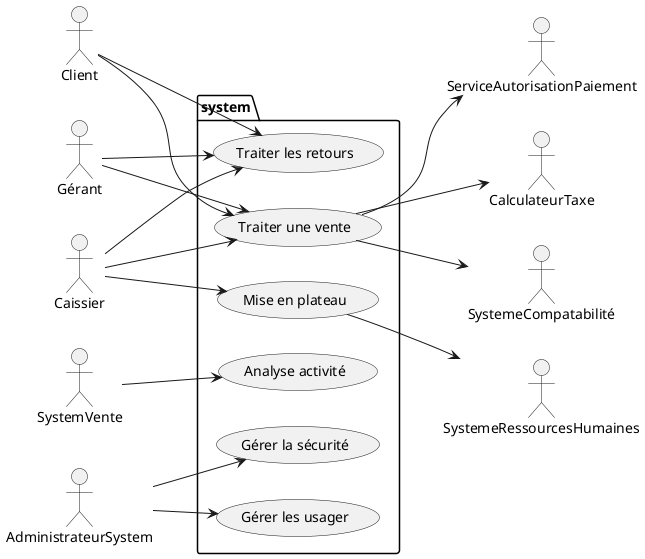 @startuml DCU
left to right direction
package system {
 usecase "Traiter une vente" as V
 usecase "Traiter les retours" as R
 usecase "Mise en plateau" as MP
 usecase "Analyse activité" as A
 usecase "Gérer la sécurité" as S
 usecase "Gérer les usager" as U
}
Client --> V
Client --> R
Caissier --> V
Caissier --> R
Caissier --> MP
Gérant --> V
Gérant --> R
SystemVente --> A
AdministrateurSystem --> S
AdministrateurSystem --> U

V --> ServiceAutorisationPaiement
V --> CalculateurTaxe
V --> SystemeCompatabilité
MP --> SystemeRessourcesHumaines
@enduml

<!-- ----------------------------------->
@startuml MDD
title MDD avec catégorie de classe
top to bottom direction

class Caissier <<Role>> {
  identifiant: integer
  motDePasse:string
}

class Caisse <<Equipement, objet physique>> {
  tirroirCaisseFermer:Bool
}
class Plateau <<Objet physique>> {
  identifiant: int
}

class MiseEnPlateau <<Transaction>> {
  dateArrive: Datetime
  dateDepart: Datetime
  montant: float
} 

Caissier -- "*" MiseEnPlateau : effectue
MiseEnPlateau -- Plateau: est fait dans un
MiseEnPlateau -- Caisse: est réalisé sur un 

@enduml

<!-- ----------------------------------->

@startuml DSS
title: Miser en plateau
skinparam style strictuml
Actor ":Caissier" as C
Participant ":Systeme" as S

C -> S: demarrerMiseEnPlateau()
C <-- S: formulaire [demande identifiant et mdp]

C -> S: authentifier(identifiant:string, mdp:string)
C <-- S: ouvrir tiroir caisse, demande de poser plateau

C -> S: poserPlateau(identifiant: string)
C <-- S: Formulaire demande montant

C -> S: crediterPlateau(montant:float)
C <-- S: demander de fermer le tiroir caisse

C -> S: fermerTiroirCaisse()
C <-- S: option menu principal ?


@enduml

<!-- ----------------------------------->

@startuml RDCU-demarrerMiseEnPlateau
skinparam style strictuml
Participant "c:Caisse" as C

note right of C: Controleur de facade de type équipement
 -> C: demarrerMiseEnPlateau()
 
 
@enduml

<!-- ----------------------------------->

@startuml RDCU-authentifier
skinparam style strictuml
Participant "c:Caisse" as C
Participant "MC:Map<identifiant:string, :Caissier>" as MC
Participant "ca:Caissier" as CA
 
-> C: authentifier(identifiant:string, mdp:string)

C -> MC: ca = get(identifiant:string)
C -> CA: caissier = authentifier(mpd:string)
opt "caissier != null"

note right of C: expert en information, mutateur d'attribut
C->C: OuvrirTirroirCaisse()
end
@enduml

<!-- ----------------------------------->

@startuml RDCU-PoserPlateau
skinparam style strictuml
Participant "c:Caisse" as C
Participant "mp:MiseEnPlateau" as MP
Participant "MPL:Map<identifiant:string, :Plateau>" as MPL
Participant "plateau:Plateau" as P


-> C: PoserPlateau(identifiant: string)
note right of C: Createur (PUCE), Caisse enregistre mp\nfaible couplage en passant les paramètres c et ca\nForte cohesion puisque mp est une transaction

 C-> MPL: plateau = get(identifiant:string)

 C --> MP**: create(c:Caisse, ca:Caissier,plateau:Plateau)
 MP -> MP: setDateArrive()

@enduml

<!-- ----------------------------------->

@startuml RDCU-crediterPlateau
skinparam style strictuml
Participant "c:Caisse" as C
Participant "mp:MiseEnPlateau" as MP

-> C: crediterPlateau(montant:float)
note right of C: exper en information, mutateur d'attribut
C->MP: setMontant(montant:float)
@enduml

@startuml RDCU-fermerTirroirCaisse
skinparam style strictuml
Participant "c:Caisse" as C


->C: fermerTirroirCaisse()
note right of C: expert en information, mutateur d'attribut
C->C: fermetureDuTiroirCaisse()

@enduml

<!-- ----------------------------------->

@startuml DCL
title Mise en plateau
class Caisse <<Equipement>> {
  plateaux: Map<identifiant:string, :Plateau>
  caissiers: Map<identifiant:string, :Caissier>
  demarrerMiseEnPlateau()
  authetifier(identifiant: string, mdp:string)
  poserPlateau(identifiant:string)
  crediterPlateau(montant:float)
  fermerTiroirCaisse() 
  - fermetureDuTiroirCaisse() 
  - OuvrirTiroirCaisse()
}
class Plateau <<ObjectPhysique,Contenue de TirroirCaisse>> {
  identificateur: String
}
class Caissier <<Role>> {
identifiant: String
motDePasse:String
authentifier(identifiant:string, motDePasse:string): Caissier
}


class MiseEnPlateau<<Transaction>> {
    Montant: Double
    heureDebut: Datetime
    heureFin:DateTime
    - setDateArrive()
    setMontant(montant:float): void
    MiseEnPlateau(c:Caisse, ca:Caissier,p:Plateau): MiseEnPlateau
}


MiseEnPlateau "*" -- "1" Plateau: utilise
MiseEnPlateau "*" -- "1" Caissier: est réalisé par
MiseEnPlateau "*" -- "1" Caisse: s'effectue sur 
Caisse --> "*" Plateau
Caisse --> "*" Caissier

@enduml